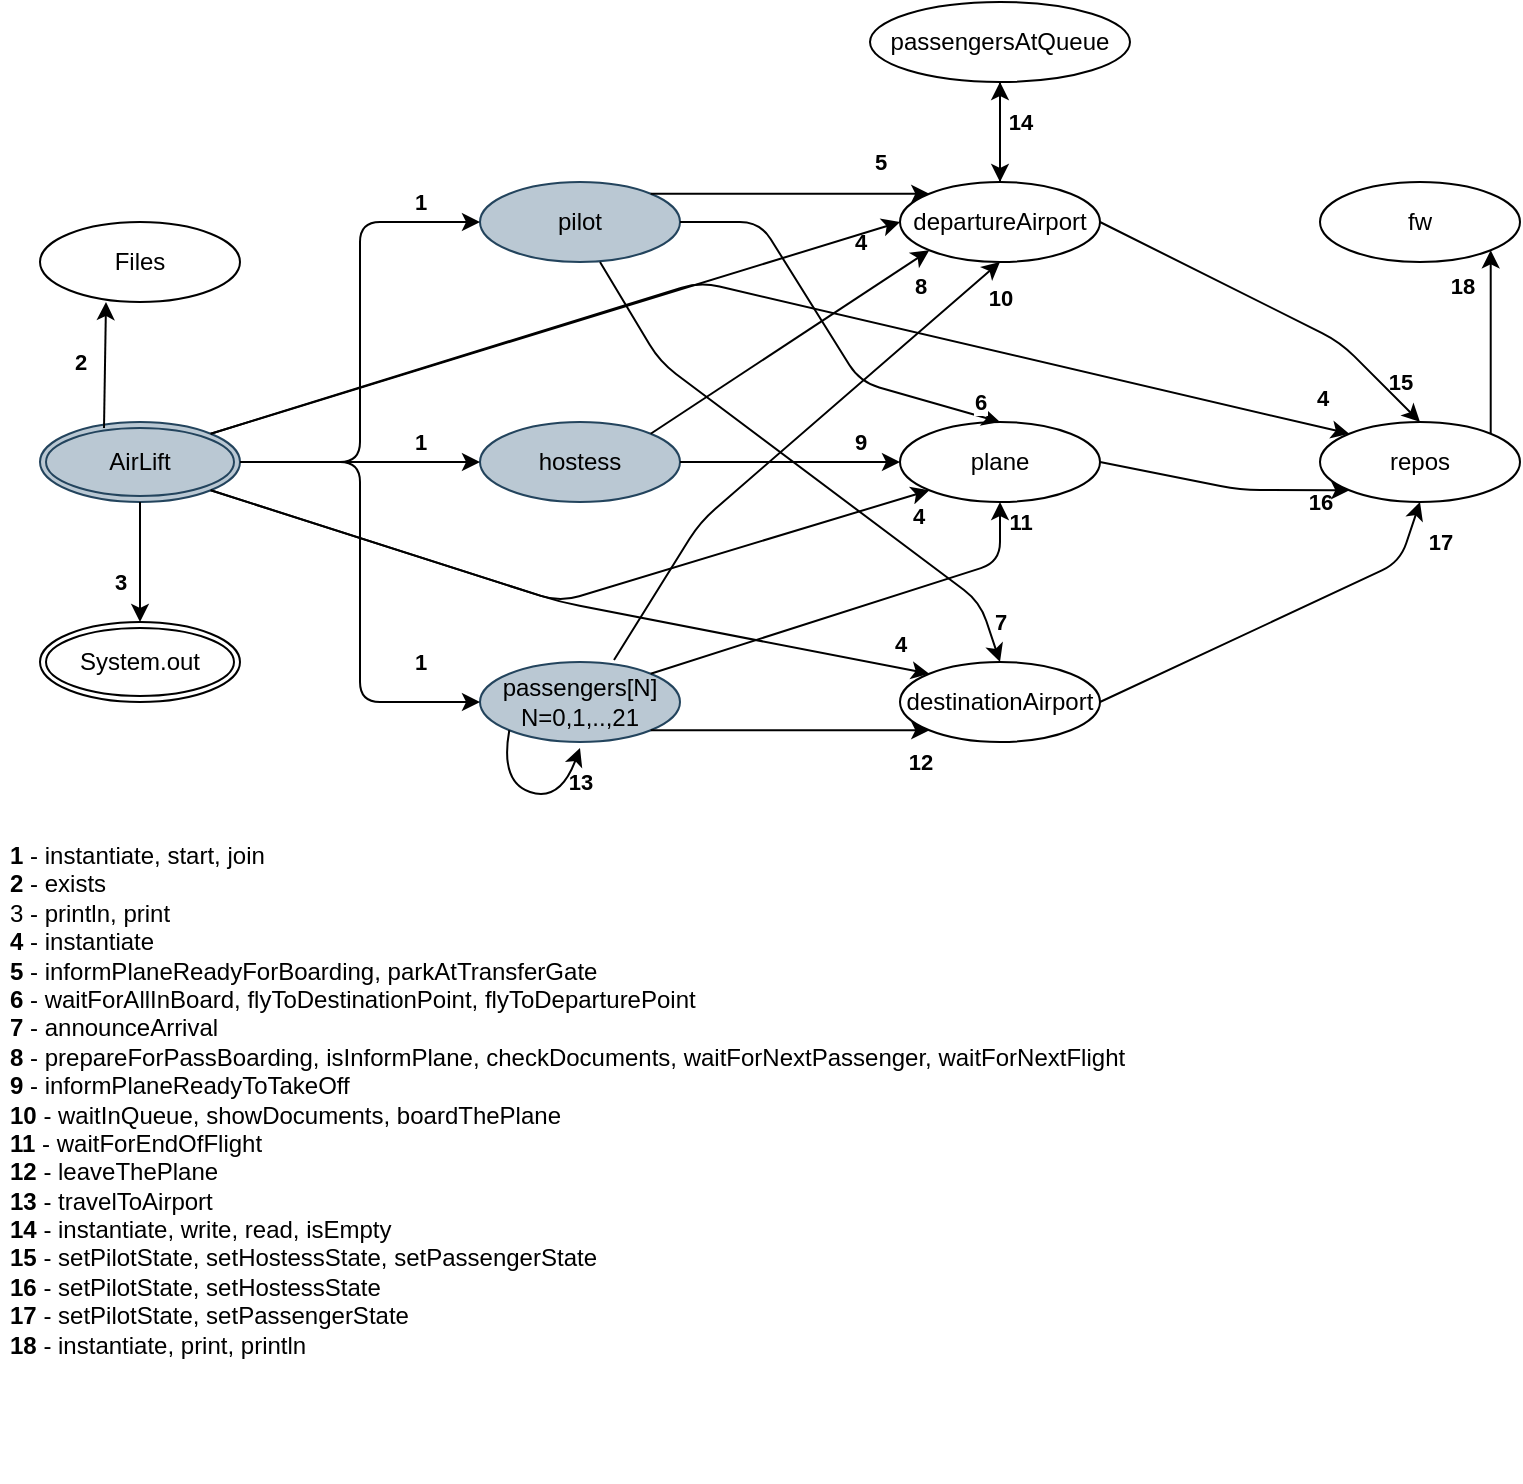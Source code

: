 <mxfile version="14.6.9" type="device"><diagram id="Gr4B4pY4DT4dowTIp5uG" name="Page-1"><mxGraphModel dx="1422" dy="714" grid="1" gridSize="10" guides="1" tooltips="1" connect="1" arrows="1" fold="1" page="1" pageScale="1" pageWidth="827" pageHeight="1169" math="0" shadow="0"><root><mxCell id="0"/><mxCell id="1" parent="0"/><mxCell id="50wE2abFnF9jZdxWgjOv-2" value="AirLift" style="ellipse;shape=doubleEllipse;margin=3;whiteSpace=wrap;html=1;align=center;shadow=0;sketch=0;strokeColor=#23445d;fillColor=#bac8d3;" parent="1" vertex="1"><mxGeometry x="30" y="240" width="100" height="40" as="geometry"/></mxCell><mxCell id="50wE2abFnF9jZdxWgjOv-3" value="&lt;div&gt;pilot&lt;/div&gt;" style="ellipse;whiteSpace=wrap;html=1;align=center;shadow=0;sketch=0;strokeColor=#23445d;fillColor=#bac8d3;" parent="1" vertex="1"><mxGeometry x="250" y="120" width="100" height="40" as="geometry"/></mxCell><mxCell id="50wE2abFnF9jZdxWgjOv-5" value="hostess" style="ellipse;whiteSpace=wrap;html=1;align=center;shadow=0;sketch=0;strokeColor=#23445d;fillColor=#bac8d3;" parent="1" vertex="1"><mxGeometry x="250" y="240" width="100" height="40" as="geometry"/></mxCell><mxCell id="50wE2abFnF9jZdxWgjOv-6" value="&lt;div&gt;passengers[N]&lt;/div&gt;&lt;div&gt;N=0,1,..,21&lt;br&gt;&lt;/div&gt;" style="ellipse;whiteSpace=wrap;html=1;align=center;shadow=0;sketch=0;strokeColor=#23445d;fillColor=#bac8d3;" parent="1" vertex="1"><mxGeometry x="250" y="360" width="100" height="40" as="geometry"/></mxCell><mxCell id="50wE2abFnF9jZdxWgjOv-7" value="departureAirport" style="ellipse;whiteSpace=wrap;html=1;align=center;shadow=0;sketch=0;strokeColor=#000000;" parent="1" vertex="1"><mxGeometry x="460" y="120" width="100" height="40" as="geometry"/></mxCell><mxCell id="50wE2abFnF9jZdxWgjOv-8" value="destinationAirport" style="ellipse;whiteSpace=wrap;html=1;align=center;shadow=0;sketch=0;strokeColor=#000000;" parent="1" vertex="1"><mxGeometry x="460" y="360" width="100" height="40" as="geometry"/></mxCell><mxCell id="50wE2abFnF9jZdxWgjOv-9" value="plane" style="ellipse;whiteSpace=wrap;html=1;align=center;shadow=0;sketch=0;strokeColor=#000000;" parent="1" vertex="1"><mxGeometry x="460" y="240" width="100" height="40" as="geometry"/></mxCell><mxCell id="50wE2abFnF9jZdxWgjOv-10" value="repos" style="ellipse;whiteSpace=wrap;html=1;align=center;shadow=0;sketch=0;strokeColor=#000000;" parent="1" vertex="1"><mxGeometry x="670" y="240" width="100" height="40" as="geometry"/></mxCell><mxCell id="50wE2abFnF9jZdxWgjOv-15" value="&lt;div&gt;&lt;b&gt;2&lt;/b&gt;&lt;/div&gt;" style="endArrow=classic;html=1;exitX=0.32;exitY=0.075;exitDx=0;exitDy=0;exitPerimeter=0;entryX=0.33;entryY=1;entryDx=0;entryDy=0;entryPerimeter=0;" parent="1" source="50wE2abFnF9jZdxWgjOv-2" target="C6vHkfBpzUaHlZyPFQSI-5" edge="1"><mxGeometry x="0.025" y="13" width="50" height="50" relative="1" as="geometry"><mxPoint x="150" y="240" as="sourcePoint"/><mxPoint x="63" y="179" as="targetPoint"/><mxPoint as="offset"/></mxGeometry></mxCell><mxCell id="50wE2abFnF9jZdxWgjOv-16" value="&lt;div&gt;&lt;b&gt;1&lt;/b&gt; - instantiate, start, join&lt;/div&gt;&lt;div&gt;&lt;b&gt;2&lt;/b&gt; - exists&lt;/div&gt;&lt;div&gt;3 - println, print&lt;br&gt;&lt;/div&gt;&lt;div&gt;&lt;b&gt;4&lt;/b&gt; - instantiate&lt;br&gt;&lt;/div&gt;&lt;div&gt;&lt;b&gt;5 &lt;/b&gt;- informPlaneReadyForBoarding, parkAtTransferGate&lt;br&gt;&lt;/div&gt;&lt;div&gt;&lt;b&gt;6 &lt;/b&gt;- waitForAllInBoard, flyToDestinationPoint, flyToDeparturePoint&lt;br&gt;&lt;/div&gt;&lt;div&gt;&lt;b&gt;7 &lt;/b&gt;- announceArrival&lt;br&gt;&lt;/div&gt;&lt;div&gt;&lt;b&gt;8 &lt;/b&gt;- prepareForPassBoarding, isInformPlane, checkDocuments, waitForNextPassenger, waitForNextFlight&lt;br&gt;&lt;/div&gt;&lt;div&gt;&lt;b&gt;9 &lt;/b&gt;- informPlaneReadyToTakeOff&lt;br&gt;&lt;/div&gt;&lt;div&gt;&lt;b&gt;10 &lt;/b&gt;- waitInQueue, showDocuments, boardThePlane&lt;br&gt;&lt;/div&gt;&lt;div&gt;&lt;b&gt;11 &lt;/b&gt;- waitForEndOfFlight&lt;br&gt;&lt;/div&gt;&lt;div&gt;&lt;b&gt;12 &lt;/b&gt;- leaveThePlane&lt;br&gt;&lt;/div&gt;&lt;div&gt;&lt;b&gt;13 &lt;/b&gt;- travelToAirport&lt;br&gt;&lt;/div&gt;&lt;div&gt;&lt;b&gt;14 &lt;/b&gt;- instantiate, write, read, isEmpty&lt;br&gt;&lt;/div&gt;&lt;div&gt;&lt;b&gt;15 &lt;/b&gt;- setPilotState, setHostessState, setPassengerState&lt;/div&gt;&lt;div&gt;&lt;b&gt;16 &lt;/b&gt;- setPilotState, setHostessState&lt;br&gt;&lt;/div&gt;&lt;div&gt;&lt;b&gt;17 &lt;/b&gt;- setPilotState, setPassengerState&lt;br&gt;&lt;/div&gt;&lt;div&gt;&lt;b&gt;18 &lt;/b&gt;- instantiate, print, println&lt;br&gt;&lt;/div&gt;" style="text;html=1;strokeColor=none;fillColor=none;spacing=5;spacingTop=-20;whiteSpace=wrap;overflow=hidden;rounded=0;shadow=0;sketch=0;" parent="1" vertex="1"><mxGeometry x="10" y="460" width="680" height="310" as="geometry"/></mxCell><mxCell id="50wE2abFnF9jZdxWgjOv-19" value="1" style="endArrow=classic;html=1;entryX=0;entryY=0.5;entryDx=0;entryDy=0;exitX=1;exitY=0.5;exitDx=0;exitDy=0;fontStyle=1" parent="1" source="50wE2abFnF9jZdxWgjOv-2" target="50wE2abFnF9jZdxWgjOv-3" edge="1"><mxGeometry x="0.75" y="10" width="50" height="50" relative="1" as="geometry"><mxPoint x="140" y="240" as="sourcePoint"/><mxPoint x="190" y="190" as="targetPoint"/><Array as="points"><mxPoint x="190" y="260"/><mxPoint x="190" y="140"/></Array><mxPoint as="offset"/></mxGeometry></mxCell><mxCell id="50wE2abFnF9jZdxWgjOv-20" value="&lt;div&gt;1&lt;/div&gt;" style="endArrow=classic;html=1;exitX=1;exitY=0.5;exitDx=0;exitDy=0;entryX=0;entryY=0.5;entryDx=0;entryDy=0;fontStyle=1" parent="1" source="50wE2abFnF9jZdxWgjOv-2" target="50wE2abFnF9jZdxWgjOv-5" edge="1"><mxGeometry x="0.5" y="10" width="50" height="50" relative="1" as="geometry"><mxPoint x="160" y="360" as="sourcePoint"/><mxPoint x="210" y="310" as="targetPoint"/><Array as="points"><mxPoint x="190" y="260"/></Array><mxPoint as="offset"/></mxGeometry></mxCell><mxCell id="50wE2abFnF9jZdxWgjOv-21" value="1" style="endArrow=classic;html=1;entryX=0;entryY=0.5;entryDx=0;entryDy=0;exitX=1;exitY=0.5;exitDx=0;exitDy=0;fontStyle=1" parent="1" source="50wE2abFnF9jZdxWgjOv-2" target="50wE2abFnF9jZdxWgjOv-6" edge="1"><mxGeometry x="0.75" y="20" width="50" height="50" relative="1" as="geometry"><mxPoint x="90" y="370" as="sourcePoint"/><mxPoint x="140" y="320" as="targetPoint"/><Array as="points"><mxPoint x="190" y="260"/><mxPoint x="190" y="380"/></Array><mxPoint as="offset"/></mxGeometry></mxCell><mxCell id="50wE2abFnF9jZdxWgjOv-22" value="" style="endArrow=classic;html=1;entryX=0;entryY=0.5;entryDx=0;entryDy=0;exitX=1;exitY=0;exitDx=0;exitDy=0;" parent="1" source="50wE2abFnF9jZdxWgjOv-2" target="50wE2abFnF9jZdxWgjOv-7" edge="1"><mxGeometry width="50" height="50" relative="1" as="geometry"><mxPoint x="370" y="230" as="sourcePoint"/><mxPoint x="420" y="180" as="targetPoint"/><Array as="points"/></mxGeometry></mxCell><mxCell id="50wE2abFnF9jZdxWgjOv-27" value="&lt;div&gt;4&lt;/div&gt;" style="edgeLabel;html=1;align=center;verticalAlign=middle;resizable=0;points=[];fontStyle=1;labelBackgroundColor=none;" parent="50wE2abFnF9jZdxWgjOv-22" vertex="1" connectable="0"><mxGeometry x="0.676" relative="1" as="geometry"><mxPoint x="36" y="-7" as="offset"/></mxGeometry></mxCell><mxCell id="50wE2abFnF9jZdxWgjOv-24" value="" style="endArrow=classic;html=1;entryX=0;entryY=0;entryDx=0;entryDy=0;exitX=1;exitY=0;exitDx=0;exitDy=0;" parent="1" source="50wE2abFnF9jZdxWgjOv-2" target="50wE2abFnF9jZdxWgjOv-10" edge="1"><mxGeometry width="50" height="50" relative="1" as="geometry"><mxPoint x="440" y="220" as="sourcePoint"/><mxPoint x="490" y="170" as="targetPoint"/><Array as="points"><mxPoint x="360" y="170"/></Array></mxGeometry></mxCell><mxCell id="50wE2abFnF9jZdxWgjOv-28" value="&lt;div&gt;&lt;b&gt;4&lt;/b&gt;&lt;/div&gt;" style="edgeLabel;html=1;align=center;verticalAlign=middle;resizable=0;points=[];" parent="50wE2abFnF9jZdxWgjOv-24" vertex="1" connectable="0"><mxGeometry x="0.867" y="-1" relative="1" as="geometry"><mxPoint x="24" y="-10" as="offset"/></mxGeometry></mxCell><mxCell id="50wE2abFnF9jZdxWgjOv-25" value="" style="endArrow=classic;html=1;entryX=0;entryY=1;entryDx=0;entryDy=0;exitX=1;exitY=1;exitDx=0;exitDy=0;" parent="1" source="50wE2abFnF9jZdxWgjOv-2" target="50wE2abFnF9jZdxWgjOv-9" edge="1"><mxGeometry width="50" height="50" relative="1" as="geometry"><mxPoint x="370" y="330" as="sourcePoint"/><mxPoint x="420" y="280" as="targetPoint"/><Array as="points"><mxPoint x="290" y="330"/></Array></mxGeometry></mxCell><mxCell id="50wE2abFnF9jZdxWgjOv-29" value="&lt;b&gt;4&lt;/b&gt;" style="edgeLabel;html=1;align=center;verticalAlign=middle;resizable=0;points=[];" parent="50wE2abFnF9jZdxWgjOv-25" vertex="1" connectable="0"><mxGeometry x="0.803" y="-2" relative="1" as="geometry"><mxPoint x="29" as="offset"/></mxGeometry></mxCell><mxCell id="50wE2abFnF9jZdxWgjOv-26" value="" style="endArrow=classic;html=1;entryX=0;entryY=0;entryDx=0;entryDy=0;exitX=1;exitY=1;exitDx=0;exitDy=0;" parent="1" source="50wE2abFnF9jZdxWgjOv-2" target="50wE2abFnF9jZdxWgjOv-8" edge="1"><mxGeometry width="50" height="50" relative="1" as="geometry"><mxPoint x="320" y="350" as="sourcePoint"/><mxPoint x="370" y="300" as="targetPoint"/><Array as="points"><mxPoint x="290" y="330"/></Array></mxGeometry></mxCell><mxCell id="50wE2abFnF9jZdxWgjOv-30" value="&lt;b&gt;4&lt;/b&gt;" style="edgeLabel;html=1;align=center;verticalAlign=middle;resizable=0;points=[];" parent="50wE2abFnF9jZdxWgjOv-26" vertex="1" connectable="0"><mxGeometry x="0.875" y="1" relative="1" as="geometry"><mxPoint x="8" y="-10" as="offset"/></mxGeometry></mxCell><mxCell id="50wE2abFnF9jZdxWgjOv-31" value="&lt;b&gt;5&lt;/b&gt;" style="endArrow=classic;html=1;entryX=0;entryY=0;entryDx=0;entryDy=0;exitX=1;exitY=0;exitDx=0;exitDy=0;" parent="1" source="50wE2abFnF9jZdxWgjOv-3" target="50wE2abFnF9jZdxWgjOv-7" edge="1"><mxGeometry x="0.646" y="16" width="50" height="50" relative="1" as="geometry"><mxPoint x="360" y="90" as="sourcePoint"/><mxPoint x="410" y="40" as="targetPoint"/><mxPoint as="offset"/></mxGeometry></mxCell><mxCell id="50wE2abFnF9jZdxWgjOv-32" value="&lt;b&gt;6&lt;/b&gt;" style="endArrow=classic;html=1;entryX=0.5;entryY=0;entryDx=0;entryDy=0;exitX=1;exitY=0.5;exitDx=0;exitDy=0;" parent="1" source="50wE2abFnF9jZdxWgjOv-3" target="50wE2abFnF9jZdxWgjOv-9" edge="1"><mxGeometry x="0.881" y="7" width="50" height="50" relative="1" as="geometry"><mxPoint x="240" y="90" as="sourcePoint"/><mxPoint x="290" y="40" as="targetPoint"/><Array as="points"><mxPoint x="390" y="140"/><mxPoint x="440" y="220"/></Array><mxPoint as="offset"/></mxGeometry></mxCell><mxCell id="50wE2abFnF9jZdxWgjOv-33" value="" style="endArrow=classic;html=1;entryX=0.5;entryY=0;entryDx=0;entryDy=0;exitX=0.6;exitY=1;exitDx=0;exitDy=0;exitPerimeter=0;" parent="1" source="50wE2abFnF9jZdxWgjOv-3" target="50wE2abFnF9jZdxWgjOv-8" edge="1"><mxGeometry width="50" height="50" relative="1" as="geometry"><mxPoint x="250" y="90" as="sourcePoint"/><mxPoint x="300" y="40" as="targetPoint"/><Array as="points"><mxPoint x="340" y="210"/><mxPoint x="500" y="330"/></Array></mxGeometry></mxCell><mxCell id="50wE2abFnF9jZdxWgjOv-34" value="&lt;b&gt;7&lt;/b&gt;" style="edgeLabel;html=1;align=center;verticalAlign=middle;resizable=0;points=[];" parent="50wE2abFnF9jZdxWgjOv-33" vertex="1" connectable="0"><mxGeometry x="0.609" relative="1" as="geometry"><mxPoint x="30" y="25" as="offset"/></mxGeometry></mxCell><mxCell id="50wE2abFnF9jZdxWgjOv-35" value="" style="endArrow=classic;html=1;entryX=0;entryY=1;entryDx=0;entryDy=0;exitX=1;exitY=0;exitDx=0;exitDy=0;" parent="1" source="50wE2abFnF9jZdxWgjOv-5" target="50wE2abFnF9jZdxWgjOv-7" edge="1"><mxGeometry width="50" height="50" relative="1" as="geometry"><mxPoint x="60" y="380" as="sourcePoint"/><mxPoint x="110" y="330" as="targetPoint"/></mxGeometry></mxCell><mxCell id="50wE2abFnF9jZdxWgjOv-36" value="&lt;b&gt;8&lt;/b&gt;" style="edgeLabel;html=1;align=center;verticalAlign=middle;resizable=0;points=[];" parent="50wE2abFnF9jZdxWgjOv-35" vertex="1" connectable="0"><mxGeometry x="0.595" y="1" relative="1" as="geometry"><mxPoint x="24" as="offset"/></mxGeometry></mxCell><mxCell id="50wE2abFnF9jZdxWgjOv-37" value="" style="endArrow=classic;html=1;entryX=0;entryY=0.5;entryDx=0;entryDy=0;exitX=1;exitY=0.5;exitDx=0;exitDy=0;" parent="1" source="50wE2abFnF9jZdxWgjOv-5" target="50wE2abFnF9jZdxWgjOv-9" edge="1"><mxGeometry width="50" height="50" relative="1" as="geometry"><mxPoint x="200" y="110" as="sourcePoint"/><mxPoint x="390" y="280" as="targetPoint"/></mxGeometry></mxCell><mxCell id="50wE2abFnF9jZdxWgjOv-38" value="&lt;b&gt;9&lt;/b&gt;" style="edgeLabel;html=1;align=center;verticalAlign=middle;resizable=0;points=[];" parent="50wE2abFnF9jZdxWgjOv-37" vertex="1" connectable="0"><mxGeometry x="-0.582" y="2" relative="1" as="geometry"><mxPoint x="67" y="-8" as="offset"/></mxGeometry></mxCell><mxCell id="50wE2abFnF9jZdxWgjOv-41" value="" style="endArrow=classic;html=1;entryX=0.5;entryY=1;entryDx=0;entryDy=0;exitX=0.67;exitY=-0.025;exitDx=0;exitDy=0;exitPerimeter=0;" parent="1" source="50wE2abFnF9jZdxWgjOv-6" target="50wE2abFnF9jZdxWgjOv-7" edge="1"><mxGeometry width="50" height="50" relative="1" as="geometry"><mxPoint x="70" y="390" as="sourcePoint"/><mxPoint x="120" y="340" as="targetPoint"/><Array as="points"><mxPoint x="360" y="290"/></Array></mxGeometry></mxCell><mxCell id="50wE2abFnF9jZdxWgjOv-44" value="&lt;b&gt;10&lt;/b&gt;" style="edgeLabel;html=1;align=center;verticalAlign=middle;resizable=0;points=[];" parent="50wE2abFnF9jZdxWgjOv-41" vertex="1" connectable="0"><mxGeometry x="0.797" y="1" relative="1" as="geometry"><mxPoint x="22" as="offset"/></mxGeometry></mxCell><mxCell id="50wE2abFnF9jZdxWgjOv-42" value="11" style="endArrow=classic;html=1;entryX=0.5;entryY=1;entryDx=0;entryDy=0;exitX=1;exitY=0;exitDx=0;exitDy=0;fontStyle=1" parent="1" source="50wE2abFnF9jZdxWgjOv-6" target="50wE2abFnF9jZdxWgjOv-9" edge="1"><mxGeometry x="0.906" y="-10" width="50" height="50" relative="1" as="geometry"><mxPoint x="70" y="400" as="sourcePoint"/><mxPoint x="170" y="430" as="targetPoint"/><Array as="points"><mxPoint x="510" y="310"/></Array><mxPoint as="offset"/></mxGeometry></mxCell><mxCell id="50wE2abFnF9jZdxWgjOv-43" value="&lt;b&gt;12&lt;/b&gt;" style="endArrow=classic;html=1;entryX=0;entryY=1;entryDx=0;entryDy=0;exitX=1;exitY=1;exitDx=0;exitDy=0;" parent="1" source="50wE2abFnF9jZdxWgjOv-6" target="50wE2abFnF9jZdxWgjOv-8" edge="1"><mxGeometry x="0.933" y="-16" width="50" height="50" relative="1" as="geometry"><mxPoint x="350" y="470" as="sourcePoint"/><mxPoint x="400" y="420" as="targetPoint"/><mxPoint as="offset"/></mxGeometry></mxCell><mxCell id="50wE2abFnF9jZdxWgjOv-46" value="&lt;b&gt;13&lt;/b&gt;" style="curved=1;endArrow=classic;html=1;exitX=0;exitY=1;exitDx=0;exitDy=0;labelBackgroundColor=none;" parent="1" source="50wE2abFnF9jZdxWgjOv-6" edge="1"><mxGeometry x="0.632" y="-6" width="50" height="50" relative="1" as="geometry"><mxPoint x="240" y="460" as="sourcePoint"/><mxPoint x="300" y="403" as="targetPoint"/><Array as="points"><mxPoint x="260" y="420"/><mxPoint x="290" y="430"/></Array><mxPoint as="offset"/></mxGeometry></mxCell><mxCell id="50wE2abFnF9jZdxWgjOv-47" value="&lt;b&gt;14&lt;/b&gt;" style="endArrow=classic;html=1;labelBackgroundColor=none;entryX=0.5;entryY=1;entryDx=0;entryDy=0;exitX=0.5;exitY=0;exitDx=0;exitDy=0;" parent="1" source="50wE2abFnF9jZdxWgjOv-7" edge="1"><mxGeometry x="0.2" y="-10" width="50" height="50" relative="1" as="geometry"><mxPoint x="320" y="90" as="sourcePoint"/><mxPoint x="510" y="70" as="targetPoint"/><mxPoint as="offset"/></mxGeometry></mxCell><mxCell id="50wE2abFnF9jZdxWgjOv-48" value="&lt;b&gt;15&lt;/b&gt;" style="endArrow=classic;html=1;labelBackgroundColor=none;entryX=0.5;entryY=0;entryDx=0;entryDy=0;exitX=1;exitY=0.5;exitDx=0;exitDy=0;" parent="1" source="50wE2abFnF9jZdxWgjOv-7" target="50wE2abFnF9jZdxWgjOv-10" edge="1"><mxGeometry x="0.778" y="7" width="50" height="50" relative="1" as="geometry"><mxPoint x="650" y="360" as="sourcePoint"/><mxPoint x="700" y="310" as="targetPoint"/><Array as="points"><mxPoint x="680" y="200"/></Array><mxPoint as="offset"/></mxGeometry></mxCell><mxCell id="50wE2abFnF9jZdxWgjOv-49" value="&lt;b&gt;16&lt;/b&gt;" style="endArrow=classic;html=1;labelBackgroundColor=none;entryX=0;entryY=1;entryDx=0;entryDy=0;exitX=1;exitY=0.5;exitDx=0;exitDy=0;" parent="1" source="50wE2abFnF9jZdxWgjOv-9" target="50wE2abFnF9jZdxWgjOv-10" edge="1"><mxGeometry x="0.768" y="-6" width="50" height="50" relative="1" as="geometry"><mxPoint x="600" y="440" as="sourcePoint"/><mxPoint x="650" y="390" as="targetPoint"/><Array as="points"><mxPoint x="630" y="274"/></Array><mxPoint as="offset"/></mxGeometry></mxCell><mxCell id="50wE2abFnF9jZdxWgjOv-50" value="&lt;div&gt;&lt;b&gt;17&lt;/b&gt;&lt;/div&gt;" style="endArrow=classic;html=1;labelBackgroundColor=none;entryX=0.5;entryY=1;entryDx=0;entryDy=0;exitX=1;exitY=0.5;exitDx=0;exitDy=0;" parent="1" source="50wE2abFnF9jZdxWgjOv-8" target="50wE2abFnF9jZdxWgjOv-10" edge="1"><mxGeometry x="0.84" y="-16" width="50" height="50" relative="1" as="geometry"><mxPoint x="650" y="400" as="sourcePoint"/><mxPoint x="700" y="350" as="targetPoint"/><Array as="points"><mxPoint x="710" y="310"/></Array><mxPoint as="offset"/></mxGeometry></mxCell><mxCell id="50wE2abFnF9jZdxWgjOv-51" value="" style="endArrow=classic;html=1;labelBackgroundColor=none;entryX=1;entryY=1;entryDx=0;entryDy=0;exitX=1;exitY=0;exitDx=0;exitDy=0;" parent="1" source="50wE2abFnF9jZdxWgjOv-10" target="C6vHkfBpzUaHlZyPFQSI-4" edge="1"><mxGeometry width="50" height="50" relative="1" as="geometry"><mxPoint x="640" y="470" as="sourcePoint"/><mxPoint x="755.355" y="164.142" as="targetPoint"/></mxGeometry></mxCell><mxCell id="50wE2abFnF9jZdxWgjOv-52" value="&lt;b&gt;18&lt;/b&gt;" style="edgeLabel;html=1;align=center;verticalAlign=middle;resizable=0;points=[];" parent="50wE2abFnF9jZdxWgjOv-51" vertex="1" connectable="0"><mxGeometry x="0.577" relative="1" as="geometry"><mxPoint x="-15" y="-2" as="offset"/></mxGeometry></mxCell><mxCell id="50wE2abFnF9jZdxWgjOv-56" value="System.out" style="ellipse;shape=doubleEllipse;margin=3;whiteSpace=wrap;html=1;align=center;shadow=0;labelBackgroundColor=none;sketch=0;strokeColor=#000000;" parent="1" vertex="1"><mxGeometry x="30" y="340" width="100" height="40" as="geometry"/></mxCell><mxCell id="50wE2abFnF9jZdxWgjOv-57" value="&lt;b&gt;3&lt;/b&gt;" style="endArrow=classic;html=1;labelBackgroundColor=none;entryX=0.5;entryY=0;entryDx=0;entryDy=0;exitX=0.5;exitY=1;exitDx=0;exitDy=0;" parent="1" source="50wE2abFnF9jZdxWgjOv-2" target="50wE2abFnF9jZdxWgjOv-56" edge="1"><mxGeometry x="0.333" y="-10" width="50" height="50" relative="1" as="geometry"><mxPoint x="10" y="340" as="sourcePoint"/><mxPoint x="60" y="290" as="targetPoint"/><mxPoint as="offset"/></mxGeometry></mxCell><mxCell id="C6vHkfBpzUaHlZyPFQSI-4" value="fw" style="ellipse;whiteSpace=wrap;html=1;align=center;" vertex="1" parent="1"><mxGeometry x="670" y="120" width="100" height="40" as="geometry"/></mxCell><mxCell id="C6vHkfBpzUaHlZyPFQSI-5" value="Files" style="ellipse;whiteSpace=wrap;html=1;align=center;" vertex="1" parent="1"><mxGeometry x="30" y="140" width="100" height="40" as="geometry"/></mxCell><mxCell id="C6vHkfBpzUaHlZyPFQSI-7" value="" style="edgeStyle=orthogonalEdgeStyle;rounded=0;orthogonalLoop=1;jettySize=auto;html=1;exitX=0.5;exitY=1;exitDx=0;exitDy=0;" edge="1" parent="1" source="C6vHkfBpzUaHlZyPFQSI-6" target="50wE2abFnF9jZdxWgjOv-7"><mxGeometry relative="1" as="geometry"/></mxCell><mxCell id="C6vHkfBpzUaHlZyPFQSI-6" value="passengersAtQueue" style="ellipse;whiteSpace=wrap;html=1;align=center;" vertex="1" parent="1"><mxGeometry x="445" y="30" width="130" height="40" as="geometry"/></mxCell></root></mxGraphModel></diagram></mxfile>